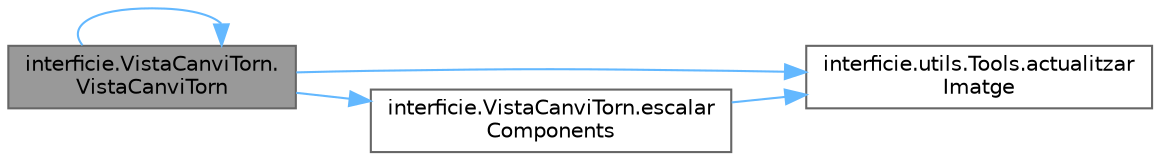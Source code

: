 digraph "interficie.VistaCanviTorn.VistaCanviTorn"
{
 // INTERACTIVE_SVG=YES
 // LATEX_PDF_SIZE
  bgcolor="transparent";
  edge [fontname=Helvetica,fontsize=10,labelfontname=Helvetica,labelfontsize=10];
  node [fontname=Helvetica,fontsize=10,shape=box,height=0.2,width=0.4];
  rankdir="LR";
  Node1 [id="Node000001",label="interficie.VistaCanviTorn.\lVistaCanviTorn",height=0.2,width=0.4,color="gray40", fillcolor="grey60", style="filled", fontcolor="black",tooltip="Constructor de la classe VistaCanviTorn."];
  Node1 -> Node2 [id="edge1_Node000001_Node000002",color="steelblue1",style="solid",tooltip=" "];
  Node2 [id="Node000002",label="interficie.utils.Tools.actualitzar\lImatge",height=0.2,width=0.4,color="grey40", fillcolor="white", style="filled",URL="$classinterficie_1_1utils_1_1_tools.html#aad14ef36a2a433a18d49c46a83531892",tooltip="Actualitza la imatge d'un JLabel redimensionant-la per adaptar-se a les mides màximes indicades mante..."];
  Node1 -> Node3 [id="edge2_Node000001_Node000003",color="steelblue1",style="solid",tooltip=" "];
  Node3 [id="Node000003",label="interficie.VistaCanviTorn.escalar\lComponents",height=0.2,width=0.4,color="grey40", fillcolor="white", style="filled",URL="$classinterficie_1_1_vista_canvi_torn.html#a7a021fb53d7a4494561ea26609e3089c",tooltip="Escala i posiciona els components segons la mida actual."];
  Node3 -> Node2 [id="edge3_Node000003_Node000002",color="steelblue1",style="solid",tooltip=" "];
  Node1 -> Node1 [id="edge4_Node000001_Node000001",color="steelblue1",style="solid",tooltip=" "];
}
